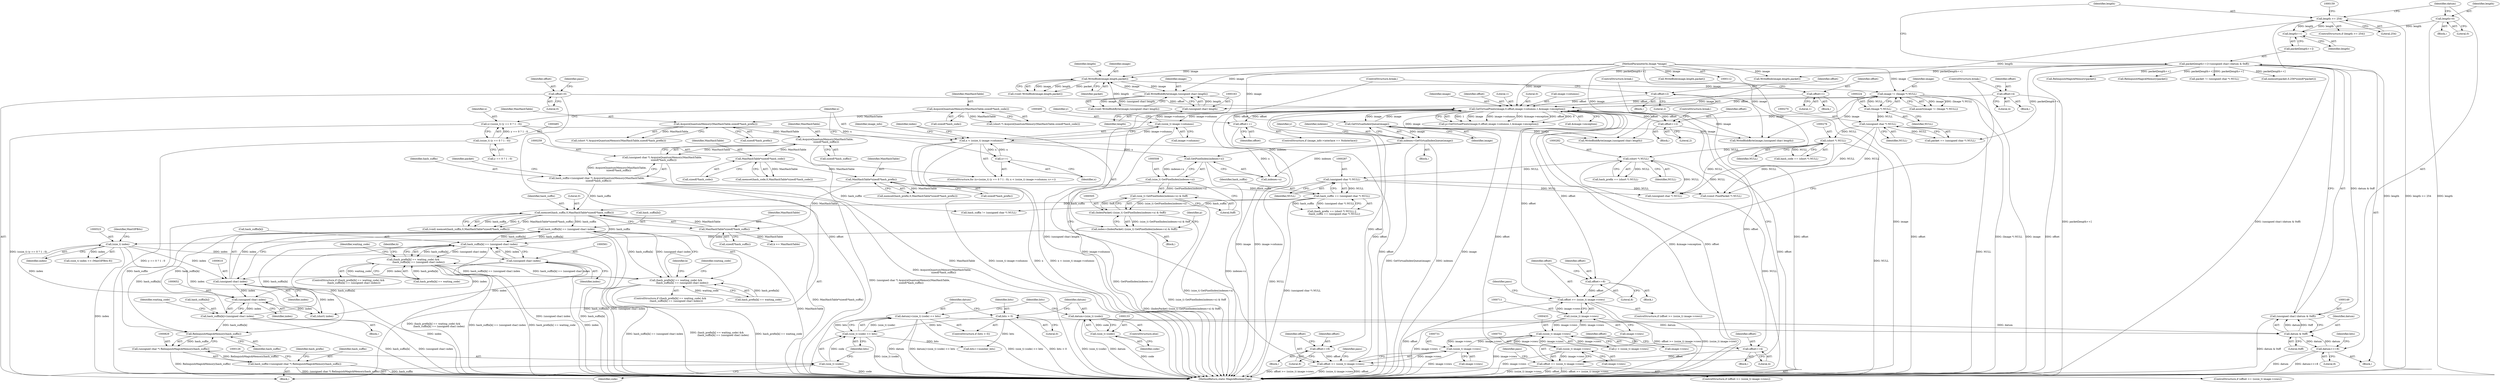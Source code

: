 digraph "0_ImageMagick6_19651f3db63fa1511ed83a348c4c82fa553f8d01@array" {
"1000605" [label="(Call,hash_suffix[k] == (unsigned char) index)"];
"1000556" [label="(Call,hash_suffix[k] == (unsigned char) index)"];
"1000647" [label="(Call,hash_suffix[k]=(unsigned char) index)"];
"1000651" [label="(Call,(unsigned char) index)"];
"1000522" [label="(Call,(size_t) index)"];
"1000502" [label="(Call,index=(IndexPacket) ((size_t) GetPixelIndex(indexes+x) & 0xff))"];
"1000504" [label="(Call,(IndexPacket) ((size_t) GetPixelIndex(indexes+x) & 0xff))"];
"1000506" [label="(Call,(size_t) GetPixelIndex(indexes+x) & 0xff)"];
"1000507" [label="(Call,(size_t) GetPixelIndex(indexes+x))"];
"1000509" [label="(Call,GetPixelIndex(indexes+x))"];
"1000464" [label="(Call,indexes=GetVirtualIndexQueue(image))"];
"1000466" [label="(Call,GetVirtualIndexQueue(image))"];
"1000445" [label="(Call,GetVirtualPixels(image,0,offset,image->columns,1,&image->exception))"];
"1000221" [label="(Call,image != (Image *) NULL)"];
"1000167" [label="(Call,WriteBlob(image,length,packet))"];
"1000160" [label="(Call,WriteBlobByte(image,(unsigned char) length))"];
"1000114" [label="(MethodParameterIn,Image *image)"];
"1000162" [label="(Call,(unsigned char) length)"];
"1000154" [label="(Call,length >= 254)"];
"1000146" [label="(Call,length++)"];
"1000171" [label="(Call,length=0)"];
"1000143" [label="(Call,packet[length++]=(unsigned char) (datum & 0xff))"];
"1000148" [label="(Call,(unsigned char) (datum & 0xff))"];
"1000150" [label="(Call,datum & 0xff)"];
"1000122" [label="(Call,datum|=(size_t) (code) << bits)"];
"1000124" [label="(Call,(size_t) (code) << bits)"];
"1000125" [label="(Call,(size_t) (code))"];
"1000119" [label="(Call,bits > 0)"];
"1000174" [label="(Call,datum>>=8)"];
"1000130" [label="(Call,datum=(size_t) (code))"];
"1000132" [label="(Call,(size_t) (code))"];
"1000223" [label="(Call,(Image *) NULL)"];
"1000708" [label="(Call,offset >= (ssize_t) image->rows)"];
"1000704" [label="(Call,offset+=8)"];
"1000710" [label="(Call,(ssize_t) image->rows)"];
"1000432" [label="(Call,(ssize_t) image->rows)"];
"1000750" [label="(Call,(ssize_t) image->rows)"];
"1000730" [label="(Call,(ssize_t) image->rows)"];
"1000695" [label="(Call,offset++)"];
"1000728" [label="(Call,offset >= (ssize_t) image->rows)"];
"1000724" [label="(Call,offset+=8)"];
"1000738" [label="(Call,offset=2)"];
"1000758" [label="(Call,offset=1)"];
"1000764" [label="(Call,offset+=2)"];
"1000417" [label="(Call,offset=0)"];
"1000748" [label="(Call,offset >= (ssize_t) image->rows)"];
"1000744" [label="(Call,offset+=4)"];
"1000718" [label="(Call,offset=4)"];
"1000494" [label="(Call,(ssize_t) image->columns)"];
"1000492" [label="(Call,x < (ssize_t) image->columns)"];
"1000482" [label="(Call,x=(ssize_t) (y == 0 ? 1 : 0))"];
"1000484" [label="(Call,(ssize_t) (y == 0 ? 1 : 0))"];
"1000499" [label="(Call,x++)"];
"1000560" [label="(Call,(unsigned char) index)"];
"1000609" [label="(Call,(unsigned char) index)"];
"1000372" [label="(Call,memset(hash_suffix,0,MaxHashTable*sizeof(*hash_suffix)))"];
"1000284" [label="(Call,hash_suffix == (unsigned char *) NULL)"];
"1000256" [label="(Call,hash_suffix=(unsigned char *) AcquireQuantumMemory(MaxHashTable,\n    sizeof(*hash_suffix)))"];
"1000258" [label="(Call,(unsigned char *) AcquireQuantumMemory(MaxHashTable,\n    sizeof(*hash_suffix)))"];
"1000260" [label="(Call,AcquireQuantumMemory(MaxHashTable,\n    sizeof(*hash_suffix)))"];
"1000251" [label="(Call,AcquireQuantumMemory(MaxHashTable,sizeof(*hash_prefix)))"];
"1000242" [label="(Call,AcquireQuantumMemory(MaxHashTable,sizeof(*hash_code)))"];
"1000286" [label="(Call,(unsigned char *) NULL)"];
"1000281" [label="(Call,(short *) NULL)"];
"1000275" [label="(Call,(short *) NULL)"];
"1000269" [label="(Call,(unsigned char *) NULL)"];
"1000375" [label="(Call,MaxHashTable*sizeof(*hash_suffix))"];
"1000365" [label="(Call,MaxHashTable*sizeof(*hash_prefix))"];
"1000355" [label="(Call,MaxHashTable*sizeof(*hash_code))"];
"1000605" [label="(Call,hash_suffix[k] == (unsigned char) index)"];
"1000550" [label="(Call,(hash_prefix[k] == waiting_code) &&\n              (hash_suffix[k] == (unsigned char) index))"];
"1000599" [label="(Call,(hash_prefix[k] == waiting_code) &&\n                (hash_suffix[k] == (unsigned char) index))"];
"1000830" [label="(Call,RelinquishMagickMemory(hash_suffix))"];
"1000828" [label="(Call,(unsigned char *) RelinquishMagickMemory(hash_suffix))"];
"1000826" [label="(Call,hash_suffix=(unsigned char *) RelinquishMagickMemory(hash_suffix))"];
"1000283" [label="(Identifier,NULL)"];
"1000465" [label="(Identifier,indexes)"];
"1000124" [label="(Call,(size_t) (code) << bits)"];
"1000748" [label="(Call,offset >= (ssize_t) image->rows)"];
"1000438" [label="(Identifier,y)"];
"1000827" [label="(Identifier,hash_suffix)"];
"1000275" [label="(Call,(short *) NULL)"];
"1000443" [label="(Call,p=GetVirtualPixels(image,0,offset,image->columns,1,&image->exception))"];
"1000279" [label="(Call,hash_prefix == (short *) NULL)"];
"1000651" [label="(Call,(unsigned char) index)"];
"1000277" [label="(Identifier,NULL)"];
"1000727" [label="(ControlStructure,if (offset >= (ssize_t) image->rows))"];
"1000507" [label="(Call,(size_t) GetPixelIndex(indexes+x))"];
"1000744" [label="(Call,offset+=4)"];
"1000134" [label="(Identifier,code)"];
"1000118" [label="(ControlStructure,if (bits > 0))"];
"1000706" [label="(Literal,8)"];
"1000745" [label="(Identifier,offset)"];
"1000252" [label="(Identifier,MaxHashTable)"];
"1000367" [label="(Call,sizeof(*hash_prefix))"];
"1000492" [label="(Call,x < (ssize_t) image->columns)"];
"1000685" [label="(Identifier,waiting_code)"];
"1000760" [label="(Literal,1)"];
"1000848" [label="(Call,RelinquishMagickMemory(packet))"];
"1000757" [label="(Identifier,pass)"];
"1000484" [label="(Call,(ssize_t) (y == 0 ? 1 : 0))"];
"1000257" [label="(Identifier,hash_suffix)"];
"1000503" [label="(Identifier,index)"];
"1000357" [label="(Call,sizeof(*hash_code))"];
"1000738" [label="(Call,offset=2)"];
"1000417" [label="(Call,offset=0)"];
"1000129" [label="(ControlStructure,else)"];
"1000815" [label="(Call,WriteBlobByte(image,(unsigned char) length))"];
"1000704" [label="(Call,offset+=8)"];
"1000127" [label="(Identifier,code)"];
"1000609" [label="(Call,(unsigned char) index)"];
"1000510" [label="(Call,indexes+x)"];
"1000689" [label="(ControlStructure,if (image_info->interlace == NoInterlace))"];
"1000739" [label="(Identifier,offset)"];
"1000710" [label="(Call,(ssize_t) image->rows)"];
"1000375" [label="(Call,MaxHashTable*sizeof(*hash_suffix))"];
"1000135" [label="(Call,bits+=number_bits)"];
"1000432" [label="(Call,(ssize_t) image->rows)"];
"1000747" [label="(ControlStructure,if (offset >= (ssize_t) image->rows))"];
"1000260" [label="(Call,AcquireQuantumMemory(MaxHashTable,\n    sizeof(*hash_suffix)))"];
"1000175" [label="(Identifier,datum)"];
"1000362" [label="(Call,memset(hash_prefix,0,MaxHashTable*sizeof(*hash_prefix)))"];
"1000132" [label="(Call,(size_t) (code))"];
"1000268" [label="(Identifier,packet)"];
"1000434" [label="(Call,image->rows)"];
"1000225" [label="(Identifier,NULL)"];
"1000470" [label="(Identifier,y)"];
"1000172" [label="(Identifier,length)"];
"1000355" [label="(Call,MaxHashTable*sizeof(*hash_code))"];
"1000506" [label="(Call,(size_t) GetPixelIndex(indexes+x) & 0xff)"];
"1000486" [label="(Call,y == 0 ? 1 : 0)"];
"1000222" [label="(Identifier,image)"];
"1000131" [label="(Identifier,datum)"];
"1000743" [label="(Block,)"];
"1000165" [label="(Call,(void) WriteBlob(image,length,packet))"];
"1000460" [label="(Call,(const PixelPacket *) NULL)"];
"1000560" [label="(Call,(unsigned char) index)"];
"1000173" [label="(Literal,0)"];
"1000752" [label="(Call,image->rows)"];
"1000116" [label="(Block,)"];
"1000526" [label="(Identifier,MaxGIFBits)"];
"1000732" [label="(Call,image->rows)"];
"1000496" [label="(Call,image->columns)"];
"1000258" [label="(Call,(unsigned char *) AcquireQuantumMemory(MaxHashTable,\n    sizeof(*hash_suffix)))"];
"1000740" [label="(Literal,2)"];
"1000366" [label="(Identifier,MaxHashTable)"];
"1000524" [label="(Identifier,index)"];
"1000168" [label="(Identifier,image)"];
"1000123" [label="(Identifier,datum)"];
"1000286" [label="(Call,(unsigned char *) NULL)"];
"1000152" [label="(Literal,0xff)"];
"1000253" [label="(Call,sizeof(*hash_prefix))"];
"1000513" [label="(Literal,0xff)"];
"1000565" [label="(Identifier,waiting_code)"];
"1000119" [label="(Call,bits > 0)"];
"1000726" [label="(Literal,8)"];
"1000439" [label="(Block,)"];
"1000120" [label="(Identifier,bits)"];
"1000261" [label="(Identifier,MaxHashTable)"];
"1000162" [label="(Call,(unsigned char) length)"];
"1000755" [label="(Block,)"];
"1000418" [label="(Identifier,offset)"];
"1000327" [label="(Call,hash_suffix != (unsigned char *) NULL)"];
"1000157" [label="(Block,)"];
"1000550" [label="(Call,(hash_prefix[k] == waiting_code) &&\n              (hash_suffix[k] == (unsigned char) index))"];
"1000419" [label="(Literal,0)"];
"1000826" [label="(Call,hash_suffix=(unsigned char *) RelinquishMagickMemory(hash_suffix))"];
"1000144" [label="(Call,packet[length++])"];
"1000500" [label="(Identifier,x)"];
"1000715" [label="(Block,)"];
"1000376" [label="(Identifier,MaxHashTable)"];
"1000692" [label="(Identifier,image_info)"];
"1000764" [label="(Call,offset+=2)"];
"1000721" [label="(ControlStructure,break;)"];
"1000741" [label="(ControlStructure,break;)"];
"1000831" [label="(Identifier,hash_suffix)"];
"1000446" [label="(Identifier,image)"];
"1000284" [label="(Call,hash_suffix == (unsigned char *) NULL)"];
"1000242" [label="(Call,AcquireQuantumMemory(MaxHashTable,sizeof(*hash_code)))"];
"1000352" [label="(Call,memset(hash_code,0,MaxHashTable*sizeof(*hash_code)))"];
"1000148" [label="(Call,(unsigned char) (datum & 0xff))"];
"1000153" [label="(ControlStructure,if (length >= 254))"];
"1000530" [label="(Call,k >= MaxHashTable)"];
"1000300" [label="(Call,RelinquishMagickMemory(packet))"];
"1000154" [label="(Call,length >= 254)"];
"1000448" [label="(Identifier,offset)"];
"1000549" [label="(ControlStructure,if ((hash_prefix[k] == waiting_code) &&\n              (hash_suffix[k] == (unsigned char) index)))"];
"1000582" [label="(Identifier,k)"];
"1000705" [label="(Identifier,offset)"];
"1000151" [label="(Identifier,datum)"];
"1000169" [label="(Identifier,length)"];
"1000493" [label="(Identifier,x)"];
"1000143" [label="(Call,packet[length++]=(unsigned char) (datum & 0xff))"];
"1000737" [label="(Identifier,pass)"];
"1000161" [label="(Identifier,image)"];
"1000718" [label="(Call,offset=4)"];
"1000761" [label="(ControlStructure,break;)"];
"1000452" [label="(Literal,1)"];
"1000267" [label="(Call,packet == (unsigned char *) NULL)"];
"1000758" [label="(Call,offset=1)"];
"1000114" [label="(MethodParameterIn,Image *image)"];
"1000709" [label="(Identifier,offset)"];
"1000285" [label="(Identifier,hash_suffix)"];
"1000291" [label="(Call,packet != (unsigned char *) NULL)"];
"1000719" [label="(Identifier,offset)"];
"1000499" [label="(Call,x++)"];
"1000750" [label="(Call,(ssize_t) image->rows)"];
"1000342" [label="(Call,memset(packet,0,256*sizeof(*packet)))"];
"1000155" [label="(Identifier,length)"];
"1000730" [label="(Call,(ssize_t) image->rows)"];
"1000728" [label="(Call,offset >= (ssize_t) image->rows)"];
"1000557" [label="(Call,hash_suffix[k])"];
"1000447" [label="(Literal,0)"];
"1000521" [label="(Call,(size_t) index << (MaxGIFBits-8))"];
"1000647" [label="(Call,hash_suffix[k]=(unsigned char) index)"];
"1000695" [label="(Call,offset++)"];
"1000142" [label="(Block,)"];
"1000746" [label="(Literal,4)"];
"1000269" [label="(Call,(unsigned char *) NULL)"];
"1000765" [label="(Identifier,offset)"];
"1000606" [label="(Call,hash_suffix[k])"];
"1000240" [label="(Call,(short *) AcquireQuantumMemory(MaxHashTable,sizeof(*hash_code)))"];
"1000377" [label="(Call,sizeof(*hash_suffix))"];
"1000374" [label="(Literal,0)"];
"1000830" [label="(Call,RelinquishMagickMemory(hash_suffix))"];
"1000244" [label="(Call,sizeof(*hash_code))"];
"1000176" [label="(Literal,8)"];
"1000614" [label="(Identifier,waiting_code)"];
"1000170" [label="(Identifier,packet)"];
"1000146" [label="(Call,length++)"];
"1000121" [label="(Literal,0)"];
"1000494" [label="(Call,(ssize_t) image->columns)"];
"1000522" [label="(Call,(size_t) index)"];
"1000483" [label="(Identifier,x)"];
"1000794" [label="(Call,WriteBlobByte(image,(unsigned char) length))"];
"1000158" [label="(Call,(void) WriteBlobByte(image,(unsigned char) length))"];
"1000502" [label="(Call,index=(IndexPacket) ((size_t) GetPixelIndex(indexes+x) & 0xff))"];
"1000822" [label="(Call,WriteBlob(image,length,packet))"];
"1000271" [label="(Identifier,NULL)"];
"1000293" [label="(Call,(unsigned char *) NULL)"];
"1000223" [label="(Call,(Image *) NULL)"];
"1000445" [label="(Call,GetVirtualPixels(image,0,offset,image->columns,1,&image->exception))"];
"1000633" [label="(Block,)"];
"1000122" [label="(Call,datum|=(size_t) (code) << bits)"];
"1000365" [label="(Call,MaxHashTable*sizeof(*hash_prefix))"];
"1000467" [label="(Identifier,image)"];
"1000767" [label="(ControlStructure,break;)"];
"1000725" [label="(Identifier,offset)"];
"1000572" [label="(Identifier,k)"];
"1000147" [label="(Identifier,length)"];
"1000562" [label="(Identifier,index)"];
"1000833" [label="(Identifier,hash_prefix)"];
"1000449" [label="(Call,image->columns)"];
"1000759" [label="(Identifier,offset)"];
"1000766" [label="(Literal,2)"];
"1000262" [label="(Call,sizeof(*hash_suffix))"];
"1000605" [label="(Call,hash_suffix[k] == (unsigned char) index)"];
"1000288" [label="(Identifier,NULL)"];
"1000464" [label="(Call,indexes=GetVirtualIndexQueue(image))"];
"1000653" [label="(Identifier,index)"];
"1000156" [label="(Literal,254)"];
"1000599" [label="(Call,(hash_prefix[k] == waiting_code) &&\n                (hash_suffix[k] == (unsigned char) index))"];
"1000696" [label="(Identifier,offset)"];
"1000128" [label="(Identifier,bits)"];
"1000598" [label="(ControlStructure,if ((hash_prefix[k] == waiting_code) &&\n                (hash_suffix[k] == (unsigned char) index)))"];
"1000801" [label="(Call,WriteBlob(image,length,packet))"];
"1000703" [label="(Block,)"];
"1000372" [label="(Call,memset(hash_suffix,0,MaxHashTable*sizeof(*hash_suffix)))"];
"1000220" [label="(Call,assert(image != (Image *) NULL))"];
"1000150" [label="(Call,datum & 0xff)"];
"1000724" [label="(Call,offset+=8)"];
"1000509" [label="(Call,GetPixelIndex(indexes+x))"];
"1000648" [label="(Call,hash_suffix[k])"];
"1000125" [label="(Call,(size_t) (code))"];
"1000708" [label="(Call,offset >= (ssize_t) image->rows)"];
"1000712" [label="(Call,image->rows)"];
"1000723" [label="(Block,)"];
"1000164" [label="(Identifier,length)"];
"1000174" [label="(Call,datum>>=8)"];
"1000686" [label="(Call,(short) index)"];
"1000251" [label="(Call,AcquireQuantumMemory(MaxHashTable,sizeof(*hash_prefix)))"];
"1000453" [label="(Call,&image->exception)"];
"1000852" [label="(MethodReturn,static MagickBooleanType)"];
"1000256" [label="(Call,hash_suffix=(unsigned char *) AcquireQuantumMemory(MaxHashTable,\n    sizeof(*hash_suffix)))"];
"1000600" [label="(Call,hash_prefix[k] == waiting_code)"];
"1000171" [label="(Call,length=0)"];
"1000707" [label="(ControlStructure,if (offset >= (ssize_t) image->rows))"];
"1000178" [label="(Identifier,bits)"];
"1000130" [label="(Call,datum=(size_t) (code))"];
"1000281" [label="(Call,(short *) NULL)"];
"1000735" [label="(Block,)"];
"1000501" [label="(Block,)"];
"1000249" [label="(Call,(short *) AcquireQuantumMemory(MaxHashTable,sizeof(*hash_prefix)))"];
"1000466" [label="(Call,GetVirtualIndexQueue(image))"];
"1000515" [label="(Identifier,p)"];
"1000611" [label="(Identifier,index)"];
"1000370" [label="(Call,(void) memset(hash_suffix,0,MaxHashTable*sizeof(*hash_suffix)))"];
"1000717" [label="(Identifier,pass)"];
"1000273" [label="(Call,hash_code == (short *) NULL)"];
"1000356" [label="(Identifier,MaxHashTable)"];
"1000749" [label="(Identifier,offset)"];
"1000221" [label="(Call,image != (Image *) NULL)"];
"1000373" [label="(Identifier,hash_suffix)"];
"1000763" [label="(Block,)"];
"1000482" [label="(Call,x=(ssize_t) (y == 0 ? 1 : 0))"];
"1000551" [label="(Call,hash_prefix[k] == waiting_code)"];
"1000556" [label="(Call,hash_suffix[k] == (unsigned char) index)"];
"1000243" [label="(Identifier,MaxHashTable)"];
"1000430" [label="(Call,y < (ssize_t) image->rows)"];
"1000504" [label="(Call,(IndexPacket) ((size_t) GetPixelIndex(indexes+x) & 0xff))"];
"1000421" [label="(Identifier,pass)"];
"1000720" [label="(Literal,4)"];
"1000828" [label="(Call,(unsigned char *) RelinquishMagickMemory(hash_suffix))"];
"1000278" [label="(Call,(hash_prefix == (short *) NULL) ||\n      (hash_suffix == (unsigned char *) NULL))"];
"1000160" [label="(Call,WriteBlobByte(image,(unsigned char) length))"];
"1000481" [label="(ControlStructure,for (x=(ssize_t) (y == 0 ? 1 : 0); x < (ssize_t) image->columns; x++))"];
"1000167" [label="(Call,WriteBlob(image,length,packet))"];
"1000729" [label="(Identifier,offset)"];
"1000136" [label="(Identifier,bits)"];
"1000605" -> "1000599"  [label="AST: "];
"1000605" -> "1000609"  [label="CFG: "];
"1000606" -> "1000605"  [label="AST: "];
"1000609" -> "1000605"  [label="AST: "];
"1000599" -> "1000605"  [label="CFG: "];
"1000605" -> "1000852"  [label="DDG: hash_suffix[k]"];
"1000605" -> "1000852"  [label="DDG: (unsigned char) index"];
"1000605" -> "1000556"  [label="DDG: hash_suffix[k]"];
"1000605" -> "1000599"  [label="DDG: hash_suffix[k]"];
"1000605" -> "1000599"  [label="DDG: (unsigned char) index"];
"1000556" -> "1000605"  [label="DDG: hash_suffix[k]"];
"1000647" -> "1000605"  [label="DDG: hash_suffix[k]"];
"1000372" -> "1000605"  [label="DDG: hash_suffix"];
"1000609" -> "1000605"  [label="DDG: index"];
"1000605" -> "1000830"  [label="DDG: hash_suffix[k]"];
"1000556" -> "1000550"  [label="AST: "];
"1000556" -> "1000560"  [label="CFG: "];
"1000557" -> "1000556"  [label="AST: "];
"1000560" -> "1000556"  [label="AST: "];
"1000550" -> "1000556"  [label="CFG: "];
"1000556" -> "1000852"  [label="DDG: (unsigned char) index"];
"1000556" -> "1000852"  [label="DDG: hash_suffix[k]"];
"1000556" -> "1000550"  [label="DDG: hash_suffix[k]"];
"1000556" -> "1000550"  [label="DDG: (unsigned char) index"];
"1000647" -> "1000556"  [label="DDG: hash_suffix[k]"];
"1000372" -> "1000556"  [label="DDG: hash_suffix"];
"1000560" -> "1000556"  [label="DDG: index"];
"1000556" -> "1000830"  [label="DDG: hash_suffix[k]"];
"1000647" -> "1000633"  [label="AST: "];
"1000647" -> "1000651"  [label="CFG: "];
"1000648" -> "1000647"  [label="AST: "];
"1000651" -> "1000647"  [label="AST: "];
"1000685" -> "1000647"  [label="CFG: "];
"1000647" -> "1000852"  [label="DDG: (unsigned char) index"];
"1000647" -> "1000852"  [label="DDG: hash_suffix[k]"];
"1000651" -> "1000647"  [label="DDG: index"];
"1000647" -> "1000830"  [label="DDG: hash_suffix[k]"];
"1000651" -> "1000653"  [label="CFG: "];
"1000652" -> "1000651"  [label="AST: "];
"1000653" -> "1000651"  [label="AST: "];
"1000522" -> "1000651"  [label="DDG: index"];
"1000560" -> "1000651"  [label="DDG: index"];
"1000609" -> "1000651"  [label="DDG: index"];
"1000651" -> "1000686"  [label="DDG: index"];
"1000522" -> "1000521"  [label="AST: "];
"1000522" -> "1000524"  [label="CFG: "];
"1000523" -> "1000522"  [label="AST: "];
"1000524" -> "1000522"  [label="AST: "];
"1000526" -> "1000522"  [label="CFG: "];
"1000522" -> "1000852"  [label="DDG: index"];
"1000522" -> "1000521"  [label="DDG: index"];
"1000502" -> "1000522"  [label="DDG: index"];
"1000522" -> "1000560"  [label="DDG: index"];
"1000522" -> "1000609"  [label="DDG: index"];
"1000522" -> "1000686"  [label="DDG: index"];
"1000502" -> "1000501"  [label="AST: "];
"1000502" -> "1000504"  [label="CFG: "];
"1000503" -> "1000502"  [label="AST: "];
"1000504" -> "1000502"  [label="AST: "];
"1000515" -> "1000502"  [label="CFG: "];
"1000502" -> "1000852"  [label="DDG: (IndexPacket) ((size_t) GetPixelIndex(indexes+x) & 0xff)"];
"1000504" -> "1000502"  [label="DDG: (size_t) GetPixelIndex(indexes+x) & 0xff"];
"1000504" -> "1000506"  [label="CFG: "];
"1000505" -> "1000504"  [label="AST: "];
"1000506" -> "1000504"  [label="AST: "];
"1000504" -> "1000852"  [label="DDG: (size_t) GetPixelIndex(indexes+x) & 0xff"];
"1000506" -> "1000504"  [label="DDG: (size_t) GetPixelIndex(indexes+x)"];
"1000506" -> "1000504"  [label="DDG: 0xff"];
"1000506" -> "1000513"  [label="CFG: "];
"1000507" -> "1000506"  [label="AST: "];
"1000513" -> "1000506"  [label="AST: "];
"1000506" -> "1000852"  [label="DDG: (size_t) GetPixelIndex(indexes+x)"];
"1000507" -> "1000506"  [label="DDG: GetPixelIndex(indexes+x)"];
"1000507" -> "1000509"  [label="CFG: "];
"1000508" -> "1000507"  [label="AST: "];
"1000509" -> "1000507"  [label="AST: "];
"1000513" -> "1000507"  [label="CFG: "];
"1000507" -> "1000852"  [label="DDG: GetPixelIndex(indexes+x)"];
"1000509" -> "1000507"  [label="DDG: indexes+x"];
"1000509" -> "1000510"  [label="CFG: "];
"1000510" -> "1000509"  [label="AST: "];
"1000509" -> "1000852"  [label="DDG: indexes+x"];
"1000464" -> "1000509"  [label="DDG: indexes"];
"1000492" -> "1000509"  [label="DDG: x"];
"1000464" -> "1000439"  [label="AST: "];
"1000464" -> "1000466"  [label="CFG: "];
"1000465" -> "1000464"  [label="AST: "];
"1000466" -> "1000464"  [label="AST: "];
"1000470" -> "1000464"  [label="CFG: "];
"1000464" -> "1000852"  [label="DDG: indexes"];
"1000464" -> "1000852"  [label="DDG: GetVirtualIndexQueue(image)"];
"1000466" -> "1000464"  [label="DDG: image"];
"1000464" -> "1000510"  [label="DDG: indexes"];
"1000466" -> "1000467"  [label="CFG: "];
"1000467" -> "1000466"  [label="AST: "];
"1000466" -> "1000852"  [label="DDG: image"];
"1000466" -> "1000445"  [label="DDG: image"];
"1000445" -> "1000466"  [label="DDG: image"];
"1000114" -> "1000466"  [label="DDG: image"];
"1000466" -> "1000794"  [label="DDG: image"];
"1000466" -> "1000815"  [label="DDG: image"];
"1000445" -> "1000443"  [label="AST: "];
"1000445" -> "1000453"  [label="CFG: "];
"1000446" -> "1000445"  [label="AST: "];
"1000447" -> "1000445"  [label="AST: "];
"1000448" -> "1000445"  [label="AST: "];
"1000449" -> "1000445"  [label="AST: "];
"1000452" -> "1000445"  [label="AST: "];
"1000453" -> "1000445"  [label="AST: "];
"1000443" -> "1000445"  [label="CFG: "];
"1000445" -> "1000852"  [label="DDG: image"];
"1000445" -> "1000852"  [label="DDG: image->columns"];
"1000445" -> "1000852"  [label="DDG: &image->exception"];
"1000445" -> "1000852"  [label="DDG: offset"];
"1000445" -> "1000443"  [label="DDG: 1"];
"1000445" -> "1000443"  [label="DDG: image"];
"1000445" -> "1000443"  [label="DDG: image->columns"];
"1000445" -> "1000443"  [label="DDG: &image->exception"];
"1000445" -> "1000443"  [label="DDG: offset"];
"1000445" -> "1000443"  [label="DDG: 0"];
"1000221" -> "1000445"  [label="DDG: image"];
"1000114" -> "1000445"  [label="DDG: image"];
"1000708" -> "1000445"  [label="DDG: offset"];
"1000695" -> "1000445"  [label="DDG: offset"];
"1000728" -> "1000445"  [label="DDG: offset"];
"1000738" -> "1000445"  [label="DDG: offset"];
"1000758" -> "1000445"  [label="DDG: offset"];
"1000764" -> "1000445"  [label="DDG: offset"];
"1000417" -> "1000445"  [label="DDG: offset"];
"1000748" -> "1000445"  [label="DDG: offset"];
"1000718" -> "1000445"  [label="DDG: offset"];
"1000494" -> "1000445"  [label="DDG: image->columns"];
"1000445" -> "1000494"  [label="DDG: image->columns"];
"1000445" -> "1000695"  [label="DDG: offset"];
"1000445" -> "1000704"  [label="DDG: offset"];
"1000445" -> "1000724"  [label="DDG: offset"];
"1000445" -> "1000744"  [label="DDG: offset"];
"1000445" -> "1000764"  [label="DDG: offset"];
"1000445" -> "1000794"  [label="DDG: image"];
"1000445" -> "1000815"  [label="DDG: image"];
"1000221" -> "1000220"  [label="AST: "];
"1000221" -> "1000223"  [label="CFG: "];
"1000222" -> "1000221"  [label="AST: "];
"1000223" -> "1000221"  [label="AST: "];
"1000220" -> "1000221"  [label="CFG: "];
"1000221" -> "1000852"  [label="DDG: (Image *) NULL"];
"1000221" -> "1000852"  [label="DDG: image"];
"1000221" -> "1000220"  [label="DDG: image"];
"1000221" -> "1000220"  [label="DDG: (Image *) NULL"];
"1000167" -> "1000221"  [label="DDG: image"];
"1000114" -> "1000221"  [label="DDG: image"];
"1000223" -> "1000221"  [label="DDG: NULL"];
"1000221" -> "1000794"  [label="DDG: image"];
"1000221" -> "1000815"  [label="DDG: image"];
"1000167" -> "1000165"  [label="AST: "];
"1000167" -> "1000170"  [label="CFG: "];
"1000168" -> "1000167"  [label="AST: "];
"1000169" -> "1000167"  [label="AST: "];
"1000170" -> "1000167"  [label="AST: "];
"1000165" -> "1000167"  [label="CFG: "];
"1000167" -> "1000160"  [label="DDG: image"];
"1000167" -> "1000165"  [label="DDG: image"];
"1000167" -> "1000165"  [label="DDG: length"];
"1000167" -> "1000165"  [label="DDG: packet"];
"1000160" -> "1000167"  [label="DDG: image"];
"1000114" -> "1000167"  [label="DDG: image"];
"1000162" -> "1000167"  [label="DDG: length"];
"1000143" -> "1000167"  [label="DDG: packet[length++]"];
"1000160" -> "1000158"  [label="AST: "];
"1000160" -> "1000162"  [label="CFG: "];
"1000161" -> "1000160"  [label="AST: "];
"1000162" -> "1000160"  [label="AST: "];
"1000158" -> "1000160"  [label="CFG: "];
"1000160" -> "1000852"  [label="DDG: (unsigned char) length"];
"1000160" -> "1000158"  [label="DDG: image"];
"1000160" -> "1000158"  [label="DDG: (unsigned char) length"];
"1000114" -> "1000160"  [label="DDG: image"];
"1000162" -> "1000160"  [label="DDG: length"];
"1000114" -> "1000112"  [label="AST: "];
"1000114" -> "1000852"  [label="DDG: image"];
"1000114" -> "1000794"  [label="DDG: image"];
"1000114" -> "1000801"  [label="DDG: image"];
"1000114" -> "1000815"  [label="DDG: image"];
"1000114" -> "1000822"  [label="DDG: image"];
"1000162" -> "1000164"  [label="CFG: "];
"1000163" -> "1000162"  [label="AST: "];
"1000164" -> "1000162"  [label="AST: "];
"1000154" -> "1000162"  [label="DDG: length"];
"1000154" -> "1000153"  [label="AST: "];
"1000154" -> "1000156"  [label="CFG: "];
"1000155" -> "1000154"  [label="AST: "];
"1000156" -> "1000154"  [label="AST: "];
"1000159" -> "1000154"  [label="CFG: "];
"1000175" -> "1000154"  [label="CFG: "];
"1000154" -> "1000852"  [label="DDG: length"];
"1000154" -> "1000852"  [label="DDG: length >= 254"];
"1000154" -> "1000146"  [label="DDG: length"];
"1000146" -> "1000154"  [label="DDG: length"];
"1000146" -> "1000144"  [label="AST: "];
"1000146" -> "1000147"  [label="CFG: "];
"1000147" -> "1000146"  [label="AST: "];
"1000144" -> "1000146"  [label="CFG: "];
"1000171" -> "1000146"  [label="DDG: length"];
"1000171" -> "1000157"  [label="AST: "];
"1000171" -> "1000173"  [label="CFG: "];
"1000172" -> "1000171"  [label="AST: "];
"1000173" -> "1000171"  [label="AST: "];
"1000175" -> "1000171"  [label="CFG: "];
"1000171" -> "1000852"  [label="DDG: length"];
"1000143" -> "1000142"  [label="AST: "];
"1000143" -> "1000148"  [label="CFG: "];
"1000144" -> "1000143"  [label="AST: "];
"1000148" -> "1000143"  [label="AST: "];
"1000155" -> "1000143"  [label="CFG: "];
"1000143" -> "1000852"  [label="DDG: packet[length++]"];
"1000143" -> "1000852"  [label="DDG: (unsigned char) (datum & 0xff)"];
"1000148" -> "1000143"  [label="DDG: datum & 0xff"];
"1000143" -> "1000267"  [label="DDG: packet[length++]"];
"1000143" -> "1000291"  [label="DDG: packet[length++]"];
"1000143" -> "1000300"  [label="DDG: packet[length++]"];
"1000143" -> "1000342"  [label="DDG: packet[length++]"];
"1000143" -> "1000822"  [label="DDG: packet[length++]"];
"1000143" -> "1000848"  [label="DDG: packet[length++]"];
"1000148" -> "1000150"  [label="CFG: "];
"1000149" -> "1000148"  [label="AST: "];
"1000150" -> "1000148"  [label="AST: "];
"1000148" -> "1000852"  [label="DDG: datum & 0xff"];
"1000150" -> "1000148"  [label="DDG: datum"];
"1000150" -> "1000148"  [label="DDG: 0xff"];
"1000150" -> "1000152"  [label="CFG: "];
"1000151" -> "1000150"  [label="AST: "];
"1000152" -> "1000150"  [label="AST: "];
"1000122" -> "1000150"  [label="DDG: datum"];
"1000174" -> "1000150"  [label="DDG: datum"];
"1000130" -> "1000150"  [label="DDG: datum"];
"1000150" -> "1000174"  [label="DDG: datum"];
"1000122" -> "1000118"  [label="AST: "];
"1000122" -> "1000124"  [label="CFG: "];
"1000123" -> "1000122"  [label="AST: "];
"1000124" -> "1000122"  [label="AST: "];
"1000136" -> "1000122"  [label="CFG: "];
"1000122" -> "1000852"  [label="DDG: datum"];
"1000122" -> "1000852"  [label="DDG: datum|=(size_t) (code) << bits"];
"1000122" -> "1000852"  [label="DDG: (size_t) (code) << bits"];
"1000124" -> "1000122"  [label="DDG: (size_t) (code)"];
"1000124" -> "1000122"  [label="DDG: bits"];
"1000124" -> "1000128"  [label="CFG: "];
"1000125" -> "1000124"  [label="AST: "];
"1000128" -> "1000124"  [label="AST: "];
"1000124" -> "1000852"  [label="DDG: (size_t) (code)"];
"1000125" -> "1000124"  [label="DDG: code"];
"1000119" -> "1000124"  [label="DDG: bits"];
"1000124" -> "1000135"  [label="DDG: bits"];
"1000125" -> "1000127"  [label="CFG: "];
"1000126" -> "1000125"  [label="AST: "];
"1000127" -> "1000125"  [label="AST: "];
"1000128" -> "1000125"  [label="CFG: "];
"1000125" -> "1000852"  [label="DDG: code"];
"1000119" -> "1000118"  [label="AST: "];
"1000119" -> "1000121"  [label="CFG: "];
"1000120" -> "1000119"  [label="AST: "];
"1000121" -> "1000119"  [label="AST: "];
"1000123" -> "1000119"  [label="CFG: "];
"1000131" -> "1000119"  [label="CFG: "];
"1000119" -> "1000852"  [label="DDG: bits > 0"];
"1000119" -> "1000135"  [label="DDG: bits"];
"1000174" -> "1000142"  [label="AST: "];
"1000174" -> "1000176"  [label="CFG: "];
"1000175" -> "1000174"  [label="AST: "];
"1000176" -> "1000174"  [label="AST: "];
"1000178" -> "1000174"  [label="CFG: "];
"1000174" -> "1000852"  [label="DDG: datum"];
"1000174" -> "1000852"  [label="DDG: datum>>=8"];
"1000130" -> "1000129"  [label="AST: "];
"1000130" -> "1000132"  [label="CFG: "];
"1000131" -> "1000130"  [label="AST: "];
"1000132" -> "1000130"  [label="AST: "];
"1000136" -> "1000130"  [label="CFG: "];
"1000130" -> "1000852"  [label="DDG: (size_t) (code)"];
"1000130" -> "1000852"  [label="DDG: datum"];
"1000132" -> "1000130"  [label="DDG: code"];
"1000132" -> "1000134"  [label="CFG: "];
"1000133" -> "1000132"  [label="AST: "];
"1000134" -> "1000132"  [label="AST: "];
"1000132" -> "1000852"  [label="DDG: code"];
"1000223" -> "1000225"  [label="CFG: "];
"1000224" -> "1000223"  [label="AST: "];
"1000225" -> "1000223"  [label="AST: "];
"1000223" -> "1000269"  [label="DDG: NULL"];
"1000708" -> "1000707"  [label="AST: "];
"1000708" -> "1000710"  [label="CFG: "];
"1000709" -> "1000708"  [label="AST: "];
"1000710" -> "1000708"  [label="AST: "];
"1000717" -> "1000708"  [label="CFG: "];
"1000721" -> "1000708"  [label="CFG: "];
"1000708" -> "1000852"  [label="DDG: offset"];
"1000708" -> "1000852"  [label="DDG: offset >= (ssize_t) image->rows"];
"1000708" -> "1000852"  [label="DDG: (ssize_t) image->rows"];
"1000704" -> "1000708"  [label="DDG: offset"];
"1000710" -> "1000708"  [label="DDG: image->rows"];
"1000704" -> "1000703"  [label="AST: "];
"1000704" -> "1000706"  [label="CFG: "];
"1000705" -> "1000704"  [label="AST: "];
"1000706" -> "1000704"  [label="AST: "];
"1000709" -> "1000704"  [label="CFG: "];
"1000710" -> "1000712"  [label="CFG: "];
"1000711" -> "1000710"  [label="AST: "];
"1000712" -> "1000710"  [label="AST: "];
"1000710" -> "1000852"  [label="DDG: image->rows"];
"1000710" -> "1000432"  [label="DDG: image->rows"];
"1000432" -> "1000710"  [label="DDG: image->rows"];
"1000432" -> "1000430"  [label="AST: "];
"1000432" -> "1000434"  [label="CFG: "];
"1000433" -> "1000432"  [label="AST: "];
"1000434" -> "1000432"  [label="AST: "];
"1000430" -> "1000432"  [label="CFG: "];
"1000432" -> "1000852"  [label="DDG: image->rows"];
"1000432" -> "1000430"  [label="DDG: image->rows"];
"1000750" -> "1000432"  [label="DDG: image->rows"];
"1000730" -> "1000432"  [label="DDG: image->rows"];
"1000432" -> "1000730"  [label="DDG: image->rows"];
"1000432" -> "1000750"  [label="DDG: image->rows"];
"1000750" -> "1000748"  [label="AST: "];
"1000750" -> "1000752"  [label="CFG: "];
"1000751" -> "1000750"  [label="AST: "];
"1000752" -> "1000750"  [label="AST: "];
"1000748" -> "1000750"  [label="CFG: "];
"1000750" -> "1000852"  [label="DDG: image->rows"];
"1000750" -> "1000748"  [label="DDG: image->rows"];
"1000730" -> "1000728"  [label="AST: "];
"1000730" -> "1000732"  [label="CFG: "];
"1000731" -> "1000730"  [label="AST: "];
"1000732" -> "1000730"  [label="AST: "];
"1000728" -> "1000730"  [label="CFG: "];
"1000730" -> "1000852"  [label="DDG: image->rows"];
"1000730" -> "1000728"  [label="DDG: image->rows"];
"1000695" -> "1000689"  [label="AST: "];
"1000695" -> "1000696"  [label="CFG: "];
"1000696" -> "1000695"  [label="AST: "];
"1000438" -> "1000695"  [label="CFG: "];
"1000695" -> "1000852"  [label="DDG: offset"];
"1000728" -> "1000727"  [label="AST: "];
"1000729" -> "1000728"  [label="AST: "];
"1000737" -> "1000728"  [label="CFG: "];
"1000741" -> "1000728"  [label="CFG: "];
"1000728" -> "1000852"  [label="DDG: (ssize_t) image->rows"];
"1000728" -> "1000852"  [label="DDG: offset"];
"1000728" -> "1000852"  [label="DDG: offset >= (ssize_t) image->rows"];
"1000724" -> "1000728"  [label="DDG: offset"];
"1000724" -> "1000723"  [label="AST: "];
"1000724" -> "1000726"  [label="CFG: "];
"1000725" -> "1000724"  [label="AST: "];
"1000726" -> "1000724"  [label="AST: "];
"1000729" -> "1000724"  [label="CFG: "];
"1000738" -> "1000735"  [label="AST: "];
"1000738" -> "1000740"  [label="CFG: "];
"1000739" -> "1000738"  [label="AST: "];
"1000740" -> "1000738"  [label="AST: "];
"1000741" -> "1000738"  [label="CFG: "];
"1000738" -> "1000852"  [label="DDG: offset"];
"1000758" -> "1000755"  [label="AST: "];
"1000758" -> "1000760"  [label="CFG: "];
"1000759" -> "1000758"  [label="AST: "];
"1000760" -> "1000758"  [label="AST: "];
"1000761" -> "1000758"  [label="CFG: "];
"1000758" -> "1000852"  [label="DDG: offset"];
"1000764" -> "1000763"  [label="AST: "];
"1000764" -> "1000766"  [label="CFG: "];
"1000765" -> "1000764"  [label="AST: "];
"1000766" -> "1000764"  [label="AST: "];
"1000767" -> "1000764"  [label="CFG: "];
"1000764" -> "1000852"  [label="DDG: offset"];
"1000417" -> "1000116"  [label="AST: "];
"1000417" -> "1000419"  [label="CFG: "];
"1000418" -> "1000417"  [label="AST: "];
"1000419" -> "1000417"  [label="AST: "];
"1000421" -> "1000417"  [label="CFG: "];
"1000417" -> "1000852"  [label="DDG: offset"];
"1000748" -> "1000747"  [label="AST: "];
"1000749" -> "1000748"  [label="AST: "];
"1000757" -> "1000748"  [label="CFG: "];
"1000761" -> "1000748"  [label="CFG: "];
"1000748" -> "1000852"  [label="DDG: offset >= (ssize_t) image->rows"];
"1000748" -> "1000852"  [label="DDG: (ssize_t) image->rows"];
"1000748" -> "1000852"  [label="DDG: offset"];
"1000744" -> "1000748"  [label="DDG: offset"];
"1000744" -> "1000743"  [label="AST: "];
"1000744" -> "1000746"  [label="CFG: "];
"1000745" -> "1000744"  [label="AST: "];
"1000746" -> "1000744"  [label="AST: "];
"1000749" -> "1000744"  [label="CFG: "];
"1000718" -> "1000715"  [label="AST: "];
"1000718" -> "1000720"  [label="CFG: "];
"1000719" -> "1000718"  [label="AST: "];
"1000720" -> "1000718"  [label="AST: "];
"1000721" -> "1000718"  [label="CFG: "];
"1000718" -> "1000852"  [label="DDG: offset"];
"1000494" -> "1000492"  [label="AST: "];
"1000494" -> "1000496"  [label="CFG: "];
"1000495" -> "1000494"  [label="AST: "];
"1000496" -> "1000494"  [label="AST: "];
"1000492" -> "1000494"  [label="CFG: "];
"1000494" -> "1000852"  [label="DDG: image->columns"];
"1000494" -> "1000492"  [label="DDG: image->columns"];
"1000492" -> "1000481"  [label="AST: "];
"1000493" -> "1000492"  [label="AST: "];
"1000503" -> "1000492"  [label="CFG: "];
"1000692" -> "1000492"  [label="CFG: "];
"1000492" -> "1000852"  [label="DDG: (ssize_t) image->columns"];
"1000492" -> "1000852"  [label="DDG: x"];
"1000492" -> "1000852"  [label="DDG: x < (ssize_t) image->columns"];
"1000482" -> "1000492"  [label="DDG: x"];
"1000499" -> "1000492"  [label="DDG: x"];
"1000492" -> "1000499"  [label="DDG: x"];
"1000492" -> "1000510"  [label="DDG: x"];
"1000482" -> "1000481"  [label="AST: "];
"1000482" -> "1000484"  [label="CFG: "];
"1000483" -> "1000482"  [label="AST: "];
"1000484" -> "1000482"  [label="AST: "];
"1000493" -> "1000482"  [label="CFG: "];
"1000482" -> "1000852"  [label="DDG: (ssize_t) (y == 0 ? 1 : 0)"];
"1000484" -> "1000482"  [label="DDG: y == 0 ? 1 : 0"];
"1000484" -> "1000486"  [label="CFG: "];
"1000485" -> "1000484"  [label="AST: "];
"1000486" -> "1000484"  [label="AST: "];
"1000484" -> "1000852"  [label="DDG: y == 0 ? 1 : 0"];
"1000499" -> "1000481"  [label="AST: "];
"1000499" -> "1000500"  [label="CFG: "];
"1000500" -> "1000499"  [label="AST: "];
"1000493" -> "1000499"  [label="CFG: "];
"1000560" -> "1000562"  [label="CFG: "];
"1000561" -> "1000560"  [label="AST: "];
"1000562" -> "1000560"  [label="AST: "];
"1000560" -> "1000852"  [label="DDG: index"];
"1000560" -> "1000609"  [label="DDG: index"];
"1000560" -> "1000686"  [label="DDG: index"];
"1000609" -> "1000611"  [label="CFG: "];
"1000610" -> "1000609"  [label="AST: "];
"1000611" -> "1000609"  [label="AST: "];
"1000609" -> "1000852"  [label="DDG: index"];
"1000609" -> "1000686"  [label="DDG: index"];
"1000372" -> "1000370"  [label="AST: "];
"1000372" -> "1000375"  [label="CFG: "];
"1000373" -> "1000372"  [label="AST: "];
"1000374" -> "1000372"  [label="AST: "];
"1000375" -> "1000372"  [label="AST: "];
"1000370" -> "1000372"  [label="CFG: "];
"1000372" -> "1000852"  [label="DDG: MaxHashTable*sizeof(*hash_suffix)"];
"1000372" -> "1000370"  [label="DDG: hash_suffix"];
"1000372" -> "1000370"  [label="DDG: 0"];
"1000372" -> "1000370"  [label="DDG: MaxHashTable*sizeof(*hash_suffix)"];
"1000284" -> "1000372"  [label="DDG: hash_suffix"];
"1000256" -> "1000372"  [label="DDG: hash_suffix"];
"1000375" -> "1000372"  [label="DDG: MaxHashTable"];
"1000372" -> "1000830"  [label="DDG: hash_suffix"];
"1000284" -> "1000278"  [label="AST: "];
"1000284" -> "1000286"  [label="CFG: "];
"1000285" -> "1000284"  [label="AST: "];
"1000286" -> "1000284"  [label="AST: "];
"1000278" -> "1000284"  [label="CFG: "];
"1000284" -> "1000852"  [label="DDG: (unsigned char *) NULL"];
"1000284" -> "1000278"  [label="DDG: hash_suffix"];
"1000284" -> "1000278"  [label="DDG: (unsigned char *) NULL"];
"1000256" -> "1000284"  [label="DDG: hash_suffix"];
"1000286" -> "1000284"  [label="DDG: NULL"];
"1000284" -> "1000327"  [label="DDG: hash_suffix"];
"1000256" -> "1000116"  [label="AST: "];
"1000256" -> "1000258"  [label="CFG: "];
"1000257" -> "1000256"  [label="AST: "];
"1000258" -> "1000256"  [label="AST: "];
"1000268" -> "1000256"  [label="CFG: "];
"1000256" -> "1000852"  [label="DDG: (unsigned char *) AcquireQuantumMemory(MaxHashTable,\n    sizeof(*hash_suffix))"];
"1000258" -> "1000256"  [label="DDG: AcquireQuantumMemory(MaxHashTable,\n    sizeof(*hash_suffix))"];
"1000256" -> "1000327"  [label="DDG: hash_suffix"];
"1000258" -> "1000260"  [label="CFG: "];
"1000259" -> "1000258"  [label="AST: "];
"1000260" -> "1000258"  [label="AST: "];
"1000258" -> "1000852"  [label="DDG: AcquireQuantumMemory(MaxHashTable,\n    sizeof(*hash_suffix))"];
"1000260" -> "1000258"  [label="DDG: MaxHashTable"];
"1000260" -> "1000262"  [label="CFG: "];
"1000261" -> "1000260"  [label="AST: "];
"1000262" -> "1000260"  [label="AST: "];
"1000260" -> "1000852"  [label="DDG: MaxHashTable"];
"1000251" -> "1000260"  [label="DDG: MaxHashTable"];
"1000260" -> "1000355"  [label="DDG: MaxHashTable"];
"1000251" -> "1000249"  [label="AST: "];
"1000251" -> "1000253"  [label="CFG: "];
"1000252" -> "1000251"  [label="AST: "];
"1000253" -> "1000251"  [label="AST: "];
"1000249" -> "1000251"  [label="CFG: "];
"1000251" -> "1000249"  [label="DDG: MaxHashTable"];
"1000242" -> "1000251"  [label="DDG: MaxHashTable"];
"1000242" -> "1000240"  [label="AST: "];
"1000242" -> "1000244"  [label="CFG: "];
"1000243" -> "1000242"  [label="AST: "];
"1000244" -> "1000242"  [label="AST: "];
"1000240" -> "1000242"  [label="CFG: "];
"1000242" -> "1000240"  [label="DDG: MaxHashTable"];
"1000286" -> "1000288"  [label="CFG: "];
"1000287" -> "1000286"  [label="AST: "];
"1000288" -> "1000286"  [label="AST: "];
"1000286" -> "1000852"  [label="DDG: NULL"];
"1000281" -> "1000286"  [label="DDG: NULL"];
"1000286" -> "1000293"  [label="DDG: NULL"];
"1000286" -> "1000460"  [label="DDG: NULL"];
"1000281" -> "1000279"  [label="AST: "];
"1000281" -> "1000283"  [label="CFG: "];
"1000282" -> "1000281"  [label="AST: "];
"1000283" -> "1000281"  [label="AST: "];
"1000279" -> "1000281"  [label="CFG: "];
"1000281" -> "1000852"  [label="DDG: NULL"];
"1000281" -> "1000279"  [label="DDG: NULL"];
"1000275" -> "1000281"  [label="DDG: NULL"];
"1000281" -> "1000293"  [label="DDG: NULL"];
"1000281" -> "1000460"  [label="DDG: NULL"];
"1000275" -> "1000273"  [label="AST: "];
"1000275" -> "1000277"  [label="CFG: "];
"1000276" -> "1000275"  [label="AST: "];
"1000277" -> "1000275"  [label="AST: "];
"1000273" -> "1000275"  [label="CFG: "];
"1000275" -> "1000852"  [label="DDG: NULL"];
"1000275" -> "1000273"  [label="DDG: NULL"];
"1000269" -> "1000275"  [label="DDG: NULL"];
"1000275" -> "1000293"  [label="DDG: NULL"];
"1000275" -> "1000460"  [label="DDG: NULL"];
"1000269" -> "1000267"  [label="AST: "];
"1000269" -> "1000271"  [label="CFG: "];
"1000270" -> "1000269"  [label="AST: "];
"1000271" -> "1000269"  [label="AST: "];
"1000267" -> "1000269"  [label="CFG: "];
"1000269" -> "1000852"  [label="DDG: NULL"];
"1000269" -> "1000267"  [label="DDG: NULL"];
"1000269" -> "1000293"  [label="DDG: NULL"];
"1000269" -> "1000460"  [label="DDG: NULL"];
"1000375" -> "1000377"  [label="CFG: "];
"1000376" -> "1000375"  [label="AST: "];
"1000377" -> "1000375"  [label="AST: "];
"1000375" -> "1000852"  [label="DDG: MaxHashTable"];
"1000365" -> "1000375"  [label="DDG: MaxHashTable"];
"1000375" -> "1000530"  [label="DDG: MaxHashTable"];
"1000365" -> "1000362"  [label="AST: "];
"1000365" -> "1000367"  [label="CFG: "];
"1000366" -> "1000365"  [label="AST: "];
"1000367" -> "1000365"  [label="AST: "];
"1000362" -> "1000365"  [label="CFG: "];
"1000365" -> "1000362"  [label="DDG: MaxHashTable"];
"1000355" -> "1000365"  [label="DDG: MaxHashTable"];
"1000355" -> "1000352"  [label="AST: "];
"1000355" -> "1000357"  [label="CFG: "];
"1000356" -> "1000355"  [label="AST: "];
"1000357" -> "1000355"  [label="AST: "];
"1000352" -> "1000355"  [label="CFG: "];
"1000355" -> "1000352"  [label="DDG: MaxHashTable"];
"1000550" -> "1000549"  [label="AST: "];
"1000550" -> "1000551"  [label="CFG: "];
"1000551" -> "1000550"  [label="AST: "];
"1000565" -> "1000550"  [label="CFG: "];
"1000572" -> "1000550"  [label="CFG: "];
"1000550" -> "1000852"  [label="DDG: (hash_prefix[k] == waiting_code) &&\n              (hash_suffix[k] == (unsigned char) index)"];
"1000550" -> "1000852"  [label="DDG: hash_suffix[k] == (unsigned char) index"];
"1000550" -> "1000852"  [label="DDG: hash_prefix[k] == waiting_code"];
"1000551" -> "1000550"  [label="DDG: hash_prefix[k]"];
"1000551" -> "1000550"  [label="DDG: waiting_code"];
"1000599" -> "1000550"  [label="DDG: hash_suffix[k] == (unsigned char) index"];
"1000550" -> "1000599"  [label="DDG: hash_suffix[k] == (unsigned char) index"];
"1000599" -> "1000598"  [label="AST: "];
"1000599" -> "1000600"  [label="CFG: "];
"1000600" -> "1000599"  [label="AST: "];
"1000582" -> "1000599"  [label="CFG: "];
"1000614" -> "1000599"  [label="CFG: "];
"1000599" -> "1000852"  [label="DDG: (hash_prefix[k] == waiting_code) &&\n                (hash_suffix[k] == (unsigned char) index)"];
"1000599" -> "1000852"  [label="DDG: hash_prefix[k] == waiting_code"];
"1000599" -> "1000852"  [label="DDG: hash_suffix[k] == (unsigned char) index"];
"1000600" -> "1000599"  [label="DDG: hash_prefix[k]"];
"1000600" -> "1000599"  [label="DDG: waiting_code"];
"1000830" -> "1000828"  [label="AST: "];
"1000830" -> "1000831"  [label="CFG: "];
"1000831" -> "1000830"  [label="AST: "];
"1000828" -> "1000830"  [label="CFG: "];
"1000830" -> "1000828"  [label="DDG: hash_suffix"];
"1000828" -> "1000826"  [label="AST: "];
"1000829" -> "1000828"  [label="AST: "];
"1000826" -> "1000828"  [label="CFG: "];
"1000828" -> "1000852"  [label="DDG: RelinquishMagickMemory(hash_suffix)"];
"1000828" -> "1000826"  [label="DDG: RelinquishMagickMemory(hash_suffix)"];
"1000826" -> "1000116"  [label="AST: "];
"1000827" -> "1000826"  [label="AST: "];
"1000833" -> "1000826"  [label="CFG: "];
"1000826" -> "1000852"  [label="DDG: hash_suffix"];
"1000826" -> "1000852"  [label="DDG: (unsigned char *) RelinquishMagickMemory(hash_suffix)"];
}

